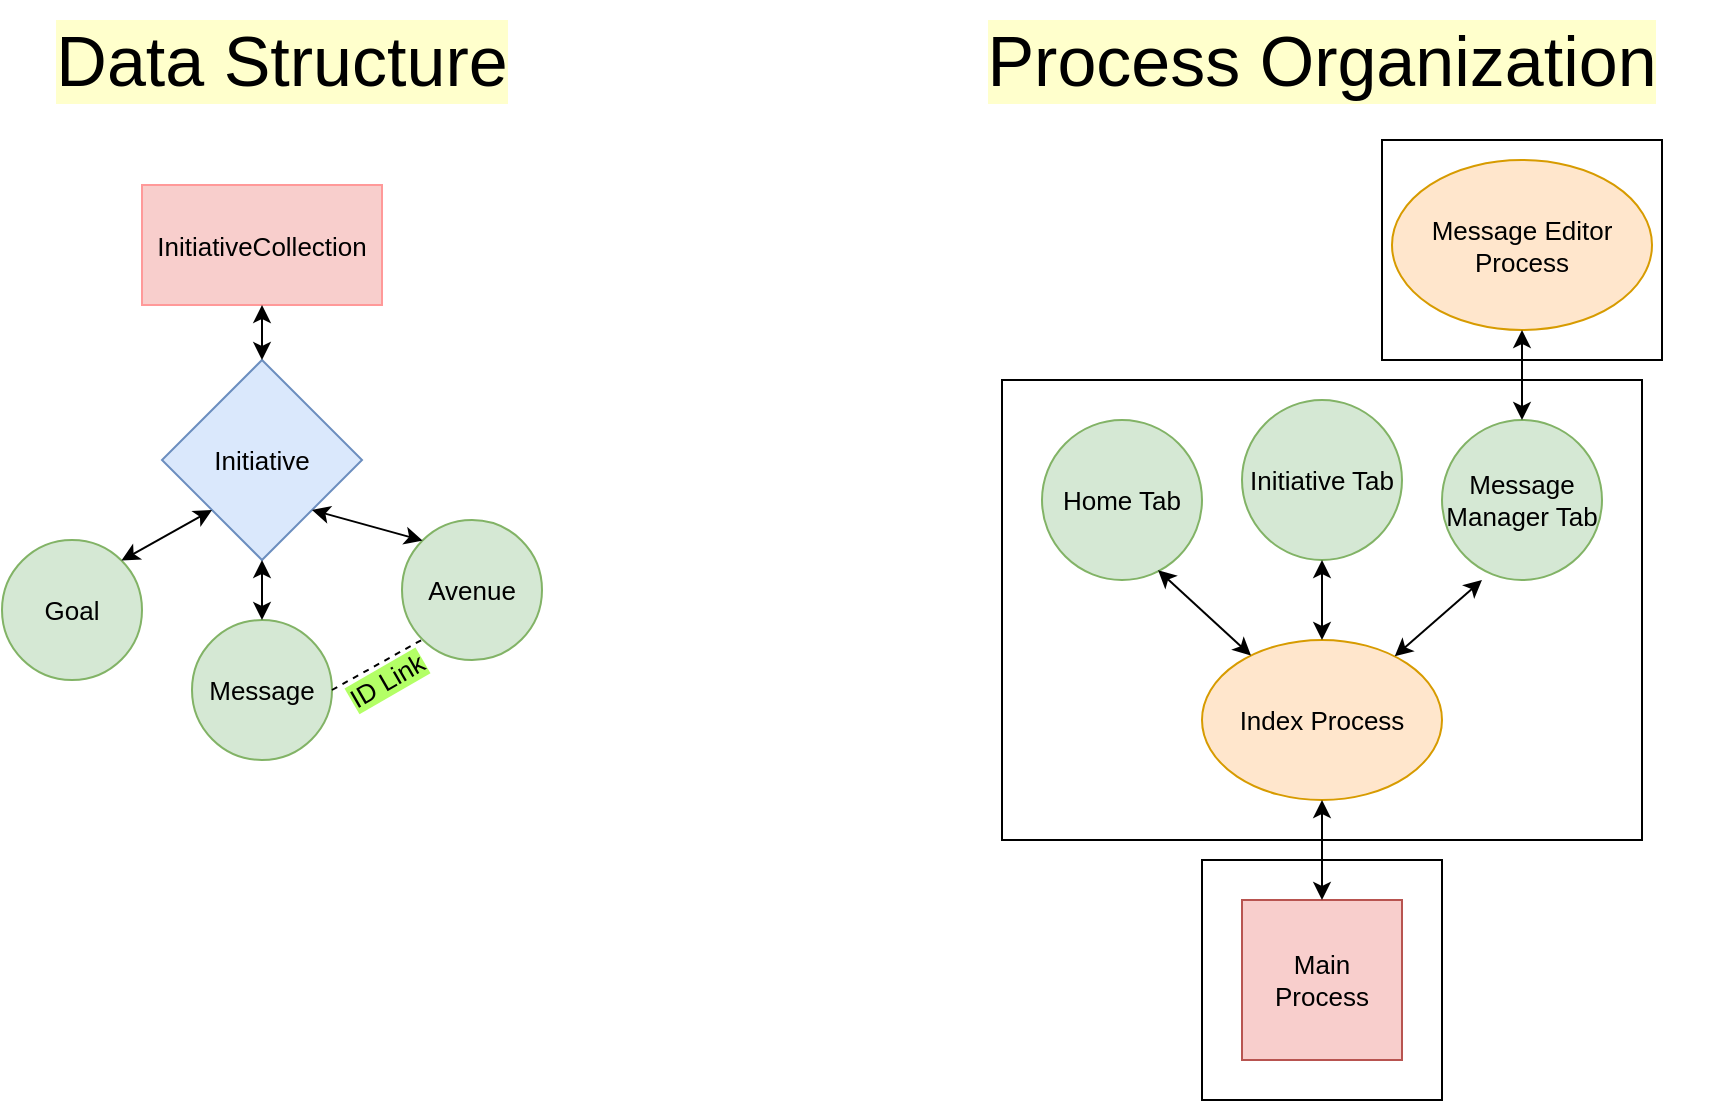 <mxfile version="13.0.9" type="device"><diagram id="Ht1M8jgEwFfnCIfOTk4-" name="Page-1"><mxGraphModel dx="1477" dy="688" grid="1" gridSize="10" guides="1" tooltips="1" connect="1" arrows="1" fold="1" page="1" pageScale="1" pageWidth="1169" pageHeight="827" math="0" shadow="0"><root><mxCell id="0"/><mxCell id="1" parent="0"/><mxCell id="lxE9uK5QayynkwWYumel-30" value="" style="rounded=0;whiteSpace=wrap;html=1;shadow=0;comic=0;labelBackgroundColor=#FFFFCC;fontSize=13;" parent="1" vertex="1"><mxGeometry x="970" y="90" width="140" height="110" as="geometry"/></mxCell><mxCell id="lxE9uK5QayynkwWYumel-28" value="" style="whiteSpace=wrap;html=1;aspect=fixed;rounded=0;shadow=0;comic=0;labelBackgroundColor=#FFFFCC;fontSize=13;" parent="1" vertex="1"><mxGeometry x="880" y="450" width="120" height="120" as="geometry"/></mxCell><mxCell id="lxE9uK5QayynkwWYumel-27" value="" style="rounded=0;whiteSpace=wrap;html=1;shadow=0;comic=0;labelBackgroundColor=#FFFFCC;fontSize=13;" parent="1" vertex="1"><mxGeometry x="780" y="210" width="320" height="230" as="geometry"/></mxCell><mxCell id="lxE9uK5QayynkwWYumel-6" value="Main Process" style="whiteSpace=wrap;html=1;aspect=fixed;fillColor=#f8cecc;strokeColor=#b85450;fontSize=13;" parent="1" vertex="1"><mxGeometry x="900" y="470" width="80" height="80" as="geometry"/></mxCell><mxCell id="lxE9uK5QayynkwWYumel-7" value="Index Process" style="ellipse;whiteSpace=wrap;html=1;fillColor=#ffe6cc;strokeColor=#d79b00;fontSize=13;" parent="1" vertex="1"><mxGeometry x="880" y="340" width="120" height="80" as="geometry"/></mxCell><mxCell id="lxE9uK5QayynkwWYumel-9" value="Home Tab" style="ellipse;whiteSpace=wrap;html=1;aspect=fixed;fillColor=#d5e8d4;strokeColor=#82b366;fontSize=13;" parent="1" vertex="1"><mxGeometry x="800" y="230" width="80" height="80" as="geometry"/></mxCell><mxCell id="lxE9uK5QayynkwWYumel-10" value="Initiative Tab" style="ellipse;whiteSpace=wrap;html=1;aspect=fixed;fillColor=#d5e8d4;strokeColor=#82b366;fontSize=13;" parent="1" vertex="1"><mxGeometry x="900" y="220" width="80" height="80" as="geometry"/></mxCell><mxCell id="lxE9uK5QayynkwWYumel-11" value="Message Manager Tab" style="ellipse;whiteSpace=wrap;html=1;aspect=fixed;fillColor=#d5e8d4;strokeColor=#82b366;fontSize=13;" parent="1" vertex="1"><mxGeometry x="1000" y="230" width="80" height="80" as="geometry"/></mxCell><mxCell id="lxE9uK5QayynkwWYumel-12" value="Message Editor Process" style="ellipse;whiteSpace=wrap;html=1;fillColor=#ffe6cc;strokeColor=#d79b00;fontSize=13;" parent="1" vertex="1"><mxGeometry x="975" y="100" width="130" height="85" as="geometry"/></mxCell><mxCell id="lxE9uK5QayynkwWYumel-13" value="" style="endArrow=classic;startArrow=classic;html=1;entryX=0.5;entryY=1;entryDx=0;entryDy=0;exitX=0.5;exitY=0;exitDx=0;exitDy=0;" parent="1" source="lxE9uK5QayynkwWYumel-11" target="lxE9uK5QayynkwWYumel-12" edge="1"><mxGeometry width="50" height="50" relative="1" as="geometry"><mxPoint x="480" y="320" as="sourcePoint"/><mxPoint x="530" y="270" as="targetPoint"/><Array as="points"><mxPoint x="1040" y="190"/></Array></mxGeometry></mxCell><mxCell id="lxE9uK5QayynkwWYumel-14" value="" style="endArrow=classic;startArrow=classic;html=1;entryX=0.725;entryY=0.938;entryDx=0;entryDy=0;entryPerimeter=0;" parent="1" source="lxE9uK5QayynkwWYumel-7" target="lxE9uK5QayynkwWYumel-9" edge="1"><mxGeometry width="50" height="50" relative="1" as="geometry"><mxPoint x="480" y="320" as="sourcePoint"/><mxPoint x="530" y="270" as="targetPoint"/></mxGeometry></mxCell><mxCell id="lxE9uK5QayynkwWYumel-15" value="" style="endArrow=classic;startArrow=classic;html=1;exitX=0.5;exitY=0;exitDx=0;exitDy=0;entryX=0.5;entryY=1;entryDx=0;entryDy=0;" parent="1" source="lxE9uK5QayynkwWYumel-7" target="lxE9uK5QayynkwWYumel-10" edge="1"><mxGeometry width="50" height="50" relative="1" as="geometry"><mxPoint x="480" y="320" as="sourcePoint"/><mxPoint x="530" y="270" as="targetPoint"/></mxGeometry></mxCell><mxCell id="lxE9uK5QayynkwWYumel-16" value="" style="endArrow=classic;startArrow=classic;html=1;exitX=0.25;exitY=1;exitDx=0;exitDy=0;exitPerimeter=0;" parent="1" source="lxE9uK5QayynkwWYumel-11" target="lxE9uK5QayynkwWYumel-7" edge="1"><mxGeometry width="50" height="50" relative="1" as="geometry"><mxPoint x="480" y="320" as="sourcePoint"/><mxPoint x="530" y="270" as="targetPoint"/></mxGeometry></mxCell><mxCell id="lxE9uK5QayynkwWYumel-17" value="" style="endArrow=classic;startArrow=classic;html=1;entryX=0.5;entryY=1;entryDx=0;entryDy=0;exitX=0.5;exitY=0;exitDx=0;exitDy=0;" parent="1" source="lxE9uK5QayynkwWYumel-6" target="lxE9uK5QayynkwWYumel-7" edge="1"><mxGeometry width="50" height="50" relative="1" as="geometry"><mxPoint x="480" y="420" as="sourcePoint"/><mxPoint x="530" y="370" as="targetPoint"/></mxGeometry></mxCell><mxCell id="lxE9uK5QayynkwWYumel-18" value="Process Organization" style="text;html=1;strokeColor=none;fillColor=none;align=center;verticalAlign=middle;whiteSpace=wrap;rounded=0;fontSize=35;shadow=0;comic=0;labelBackgroundColor=#FFFFCC;" parent="1" vertex="1"><mxGeometry x="745" y="30" width="390" height="40" as="geometry"/></mxCell><mxCell id="lxE9uK5QayynkwWYumel-19" value="InitiativeCollection" style="rounded=0;whiteSpace=wrap;html=1;shadow=0;comic=0;labelBackgroundColor=none;fontSize=13;fillColor=#f8cecc;strokeColor=#FF9999;" parent="1" vertex="1"><mxGeometry x="350" y="112.5" width="120" height="60" as="geometry"/></mxCell><mxCell id="lxE9uK5QayynkwWYumel-20" value="Initiative" style="rhombus;whiteSpace=wrap;html=1;rounded=0;shadow=0;comic=0;labelBackgroundColor=none;fontSize=13;fillColor=#dae8fc;strokeColor=#6c8ebf;" parent="1" vertex="1"><mxGeometry x="360" y="200" width="100" height="100" as="geometry"/></mxCell><mxCell id="lxE9uK5QayynkwWYumel-21" value="&lt;span style=&quot;&quot;&gt;Message&lt;/span&gt;" style="ellipse;whiteSpace=wrap;html=1;aspect=fixed;rounded=0;shadow=0;comic=0;labelBackgroundColor=none;fontSize=13;fillColor=#d5e8d4;strokeColor=#82b366;" parent="1" vertex="1"><mxGeometry x="375" y="330" width="70" height="70" as="geometry"/></mxCell><mxCell id="lxE9uK5QayynkwWYumel-22" value="&lt;span style=&quot;&quot;&gt;Avenue&lt;/span&gt;" style="ellipse;whiteSpace=wrap;html=1;aspect=fixed;rounded=0;shadow=0;comic=0;labelBackgroundColor=none;fontSize=13;fillColor=#d5e8d4;strokeColor=#82b366;" parent="1" vertex="1"><mxGeometry x="480" y="280" width="70" height="70" as="geometry"/></mxCell><mxCell id="lxE9uK5QayynkwWYumel-23" value="&lt;span style=&quot;&quot;&gt;Goal&lt;/span&gt;" style="ellipse;whiteSpace=wrap;html=1;aspect=fixed;rounded=0;shadow=0;comic=0;labelBackgroundColor=none;fontSize=13;fillColor=#d5e8d4;strokeColor=#82b366;" parent="1" vertex="1"><mxGeometry x="280" y="290" width="70" height="70" as="geometry"/></mxCell><mxCell id="lxE9uK5QayynkwWYumel-33" value="Data Structure" style="text;html=1;strokeColor=none;fillColor=none;align=center;verticalAlign=middle;whiteSpace=wrap;rounded=0;shadow=0;comic=0;labelBackgroundColor=#FFFFCC;fontSize=35;" parent="1" vertex="1"><mxGeometry x="280" y="20" width="280" height="60" as="geometry"/></mxCell><mxCell id="lxE9uK5QayynkwWYumel-34" value="" style="endArrow=classic;startArrow=classic;html=1;fontSize=35;entryX=0.5;entryY=1;entryDx=0;entryDy=0;exitX=0.5;exitY=0;exitDx=0;exitDy=0;" parent="1" source="lxE9uK5QayynkwWYumel-21" target="lxE9uK5QayynkwWYumel-20" edge="1"><mxGeometry width="50" height="50" relative="1" as="geometry"><mxPoint x="560" y="420" as="sourcePoint"/><mxPoint x="610" y="370" as="targetPoint"/></mxGeometry></mxCell><mxCell id="lxE9uK5QayynkwWYumel-35" value="" style="endArrow=classic;startArrow=classic;html=1;fontSize=35;exitX=1;exitY=0;exitDx=0;exitDy=0;entryX=0;entryY=1;entryDx=0;entryDy=0;" parent="1" source="lxE9uK5QayynkwWYumel-23" target="lxE9uK5QayynkwWYumel-20" edge="1"><mxGeometry width="50" height="50" relative="1" as="geometry"><mxPoint x="330" y="320" as="sourcePoint"/><mxPoint x="380" y="270" as="targetPoint"/></mxGeometry></mxCell><mxCell id="lxE9uK5QayynkwWYumel-36" value="" style="endArrow=classic;startArrow=classic;html=1;fontSize=35;entryX=1;entryY=1;entryDx=0;entryDy=0;exitX=0;exitY=0;exitDx=0;exitDy=0;" parent="1" source="lxE9uK5QayynkwWYumel-22" target="lxE9uK5QayynkwWYumel-20" edge="1"><mxGeometry width="50" height="50" relative="1" as="geometry"><mxPoint x="430" y="320" as="sourcePoint"/><mxPoint x="480" y="270" as="targetPoint"/></mxGeometry></mxCell><mxCell id="lxE9uK5QayynkwWYumel-37" value="" style="endArrow=classic;startArrow=classic;html=1;fontSize=35;entryX=0.5;entryY=1;entryDx=0;entryDy=0;exitX=0.5;exitY=0;exitDx=0;exitDy=0;" parent="1" source="lxE9uK5QayynkwWYumel-20" target="lxE9uK5QayynkwWYumel-19" edge="1"><mxGeometry width="50" height="50" relative="1" as="geometry"><mxPoint x="380" y="220" as="sourcePoint"/><mxPoint x="430" y="170" as="targetPoint"/></mxGeometry></mxCell><mxCell id="lxE9uK5QayynkwWYumel-38" value="" style="endArrow=none;dashed=1;html=1;fontSize=35;exitX=1;exitY=0.5;exitDx=0;exitDy=0;entryX=0;entryY=1;entryDx=0;entryDy=0;" parent="1" source="lxE9uK5QayynkwWYumel-21" target="lxE9uK5QayynkwWYumel-22" edge="1"><mxGeometry width="50" height="50" relative="1" as="geometry"><mxPoint x="460" y="390" as="sourcePoint"/><mxPoint x="520" y="330" as="targetPoint"/></mxGeometry></mxCell><mxCell id="lxE9uK5QayynkwWYumel-39" value="ID Link" style="text;html=1;strokeColor=none;fillColor=none;align=center;verticalAlign=middle;whiteSpace=wrap;rounded=0;shadow=0;comic=0;labelBackgroundColor=#B3FF66;fontSize=13;rotation=-30;" parent="1" vertex="1"><mxGeometry x="445" y="350" width="55" height="20" as="geometry"/></mxCell></root></mxGraphModel></diagram></mxfile>